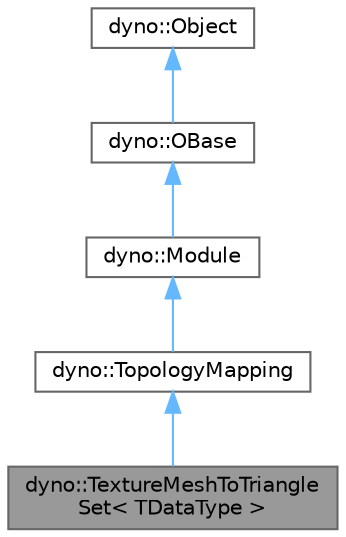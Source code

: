 digraph "dyno::TextureMeshToTriangleSet&lt; TDataType &gt;"
{
 // LATEX_PDF_SIZE
  bgcolor="transparent";
  edge [fontname=Helvetica,fontsize=10,labelfontname=Helvetica,labelfontsize=10];
  node [fontname=Helvetica,fontsize=10,shape=box,height=0.2,width=0.4];
  Node1 [id="Node000001",label="dyno::TextureMeshToTriangle\lSet\< TDataType \>",height=0.2,width=0.4,color="gray40", fillcolor="grey60", style="filled", fontcolor="black",tooltip=" "];
  Node2 -> Node1 [id="edge1_Node000001_Node000002",dir="back",color="steelblue1",style="solid",tooltip=" "];
  Node2 [id="Node000002",label="dyno::TopologyMapping",height=0.2,width=0.4,color="gray40", fillcolor="white", style="filled",URL="$classdyno_1_1_topology_mapping.html",tooltip=" "];
  Node3 -> Node2 [id="edge2_Node000002_Node000003",dir="back",color="steelblue1",style="solid",tooltip=" "];
  Node3 [id="Node000003",label="dyno::Module",height=0.2,width=0.4,color="gray40", fillcolor="white", style="filled",URL="$classdyno_1_1_module.html",tooltip=" "];
  Node4 -> Node3 [id="edge3_Node000003_Node000004",dir="back",color="steelblue1",style="solid",tooltip=" "];
  Node4 [id="Node000004",label="dyno::OBase",height=0.2,width=0.4,color="gray40", fillcolor="white", style="filled",URL="$classdyno_1_1_o_base.html",tooltip=" "];
  Node5 -> Node4 [id="edge4_Node000004_Node000005",dir="back",color="steelblue1",style="solid",tooltip=" "];
  Node5 [id="Node000005",label="dyno::Object",height=0.2,width=0.4,color="gray40", fillcolor="white", style="filled",URL="$classdyno_1_1_object.html",tooltip=" "];
}

